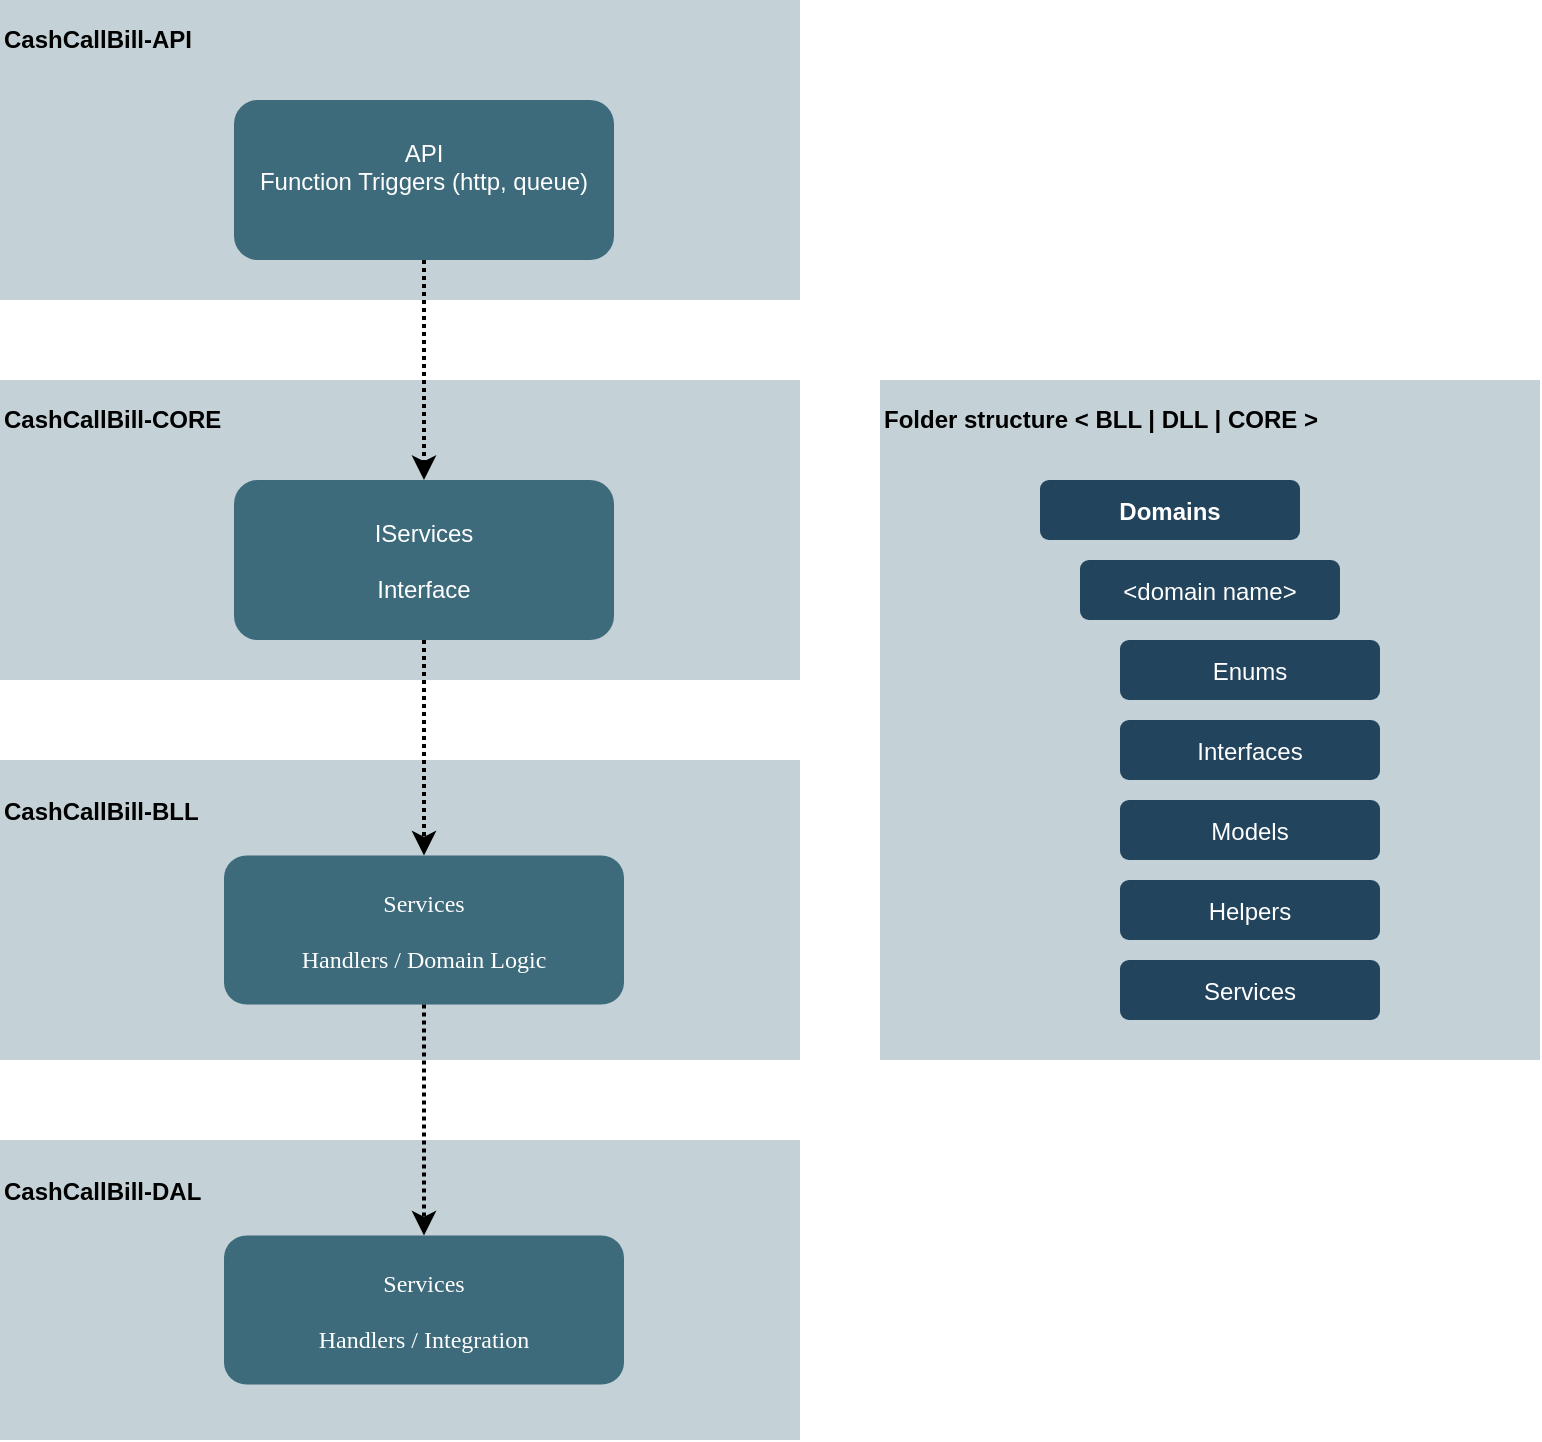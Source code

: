 <mxfile version="13.10.0" type="github">
  <diagram name="Page-1" id="2c0d36ab-eaac-3732-788b-9136903baeff">
    <mxGraphModel dx="1321" dy="624" grid="1" gridSize="10" guides="1" tooltips="1" connect="1" arrows="1" fold="1" page="1" pageScale="1.5" pageWidth="1169" pageHeight="827" background="#ffffff" math="0" shadow="0">
      <root>
        <mxCell id="0" />
        <mxCell id="1" parent="0" />
        <mxCell id="BOrQ3AjpW1lH5a_4WWRU-136" value="" style="opacity=30;fillColor=#3D6B7B;strokeColor=none;" parent="1" vertex="1">
          <mxGeometry x="640" y="40" width="400" height="150" as="geometry" />
        </mxCell>
        <mxCell id="122" value="" style="strokeColor=none;opacity=30;fillColor=#3D6B7B;" parent="1" vertex="1">
          <mxGeometry x="640" y="610" width="400" height="150" as="geometry" />
        </mxCell>
        <mxCell id="117" value="" style="opacity=30;fillColor=#3D6B7B;strokeColor=none;" parent="1" vertex="1">
          <mxGeometry x="640" y="230" width="400" height="150" as="geometry" />
        </mxCell>
        <mxCell id="2" value="API&#xa;Function Triggers (http, queue)&#xa;" style="rounded=1;gradientColor=none;fontColor=#FFFFFF;fontStyle=0;fontFamily=Helvetica;fontSize=12;fillColor=#3D6B7B;horizontal=1;spacingTop=0;spacing=2;strokeWidth=1;strokeColor=none;" parent="1" vertex="1">
          <mxGeometry x="757" y="90" width="190" height="80" as="geometry" />
        </mxCell>
        <mxCell id="12" value="IServices&#xa;&#xa;Interface" style="rounded=1;gradientColor=none;strokeColor=none;fontColor=#FFFFFF;fontStyle=0;fontFamily=Helvetica;fontSize=12;fillColor=#3D6B7B;" parent="1" vertex="1">
          <mxGeometry x="757" y="280" width="190" height="80" as="geometry" />
        </mxCell>
        <mxCell id="59" value="" style="edgeStyle=elbowEdgeStyle;elbow=vertical;strokeWidth=2;rounded=0;dashed=1;dashPattern=1 1;" parent="1" source="2" target="12" edge="1">
          <mxGeometry x="347" y="225.5" width="100" height="100" as="geometry">
            <mxPoint x="862.0" y="275.5" as="sourcePoint" />
            <mxPoint x="1467.0" y="345.5" as="targetPoint" />
          </mxGeometry>
        </mxCell>
        <mxCell id="BOrQ3AjpW1lH5a_4WWRU-123" value="CashCallBill-API" style="text;html=1;strokeColor=none;fillColor=none;align=left;verticalAlign=middle;whiteSpace=wrap;rounded=0;fontFamily=Helvetica;fontSize=12;fontStyle=1" parent="1" vertex="1">
          <mxGeometry x="640" y="50" width="120" height="20" as="geometry" />
        </mxCell>
        <mxCell id="BOrQ3AjpW1lH5a_4WWRU-124" value="CashCallBill-CORE" style="text;html=1;strokeColor=none;fillColor=none;align=left;verticalAlign=middle;whiteSpace=wrap;rounded=0;fontFamily=Helvetica;fontSize=12;fontStyle=1" parent="1" vertex="1">
          <mxGeometry x="640" y="240" width="120" height="20" as="geometry" />
        </mxCell>
        <mxCell id="123" value="" style="strokeColor=none;opacity=30;fillColor=#3D6B7B;" parent="1" vertex="1">
          <mxGeometry x="640" y="420" width="400" height="150" as="geometry" />
        </mxCell>
        <mxCell id="BOrQ3AjpW1lH5a_4WWRU-127" value="CashCallBill-BLL" style="text;html=1;strokeColor=none;fillColor=none;align=left;verticalAlign=middle;whiteSpace=wrap;rounded=0;fontFamily=Helvetica;fontSize=12;fontStyle=1" parent="1" vertex="1">
          <mxGeometry x="640" y="435.5" width="120" height="20" as="geometry" />
        </mxCell>
        <mxCell id="BOrQ3AjpW1lH5a_4WWRU-128" value="Services&#xa;&#xa;Handlers / Domain Logic" style="rounded=1;gradientColor=none;strokeColor=none;fontColor=#FFFFFF;fontStyle=0;fontFamily=Tahoma;fontSize=12;fillColor=#3D6B7B;" parent="1" vertex="1">
          <mxGeometry x="752" y="467.75" width="200" height="74.5" as="geometry" />
        </mxCell>
        <mxCell id="BOrQ3AjpW1lH5a_4WWRU-129" value="" style="edgeStyle=elbowEdgeStyle;elbow=vertical;strokeWidth=2;rounded=0;dashed=1;dashPattern=1 1;entryX=0.5;entryY=0;entryDx=0;entryDy=0;" parent="1" source="12" target="BOrQ3AjpW1lH5a_4WWRU-128" edge="1">
          <mxGeometry x="357" y="235.5" width="100" height="100" as="geometry">
            <mxPoint x="957" y="143" as="sourcePoint" />
            <mxPoint x="1180" y="430" as="targetPoint" />
          </mxGeometry>
        </mxCell>
        <mxCell id="BOrQ3AjpW1lH5a_4WWRU-132" value="CashCallBill-DAL" style="text;html=1;strokeColor=none;fillColor=none;align=left;verticalAlign=middle;whiteSpace=wrap;rounded=0;fontFamily=Helvetica;fontSize=12;fontStyle=1" parent="1" vertex="1">
          <mxGeometry x="640" y="625.5" width="120" height="20" as="geometry" />
        </mxCell>
        <mxCell id="BOrQ3AjpW1lH5a_4WWRU-133" value="Services&#xa;&#xa;Handlers / Integration" style="rounded=1;gradientColor=none;strokeColor=none;fontColor=#FFFFFF;fontStyle=0;fontFamily=Tahoma;fontSize=12;fillColor=#3D6B7B;" parent="1" vertex="1">
          <mxGeometry x="752" y="657.75" width="200" height="74.5" as="geometry" />
        </mxCell>
        <mxCell id="BOrQ3AjpW1lH5a_4WWRU-134" value="" style="edgeStyle=elbowEdgeStyle;elbow=vertical;strokeWidth=2;rounded=0;dashed=1;dashPattern=1 1;entryX=0.5;entryY=0;entryDx=0;entryDy=0;exitX=0.5;exitY=1;exitDx=0;exitDy=0;" parent="1" source="BOrQ3AjpW1lH5a_4WWRU-128" target="BOrQ3AjpW1lH5a_4WWRU-133" edge="1">
          <mxGeometry x="107" y="475.5" width="100" height="100" as="geometry">
            <mxPoint x="1090" y="610" as="sourcePoint" />
            <mxPoint x="590" y="750" as="targetPoint" />
          </mxGeometry>
        </mxCell>
        <mxCell id="BOrQ3AjpW1lH5a_4WWRU-144" value="" style="opacity=30;fillColor=#3D6B7B;strokeColor=none;" parent="1" vertex="1">
          <mxGeometry x="1080" y="230" width="330" height="340" as="geometry" />
        </mxCell>
        <mxCell id="BOrQ3AjpW1lH5a_4WWRU-145" value="Enums" style="rounded=1;gradientColor=none;strokeColor=none;fontStyle=0;fontFamily=Helvetica;fontSize=12;fillColor=#23445D;fontColor=#FFFFFF;" parent="1" vertex="1">
          <mxGeometry x="1200" y="360" width="130" height="30" as="geometry" />
        </mxCell>
        <mxCell id="BOrQ3AjpW1lH5a_4WWRU-146" value="Interfaces" style="rounded=1;gradientColor=none;strokeColor=none;fontStyle=0;fontFamily=Helvetica;fontSize=12;fillColor=#23445D;fontColor=#FFFFFF;" parent="1" vertex="1">
          <mxGeometry x="1200" y="400" width="130" height="30" as="geometry" />
        </mxCell>
        <mxCell id="BOrQ3AjpW1lH5a_4WWRU-147" value="Models" style="rounded=1;gradientColor=none;strokeColor=none;fontStyle=0;fontFamily=Helvetica;fontSize=12;fillColor=#23445D;fontColor=#FFFFFF;" parent="1" vertex="1">
          <mxGeometry x="1200" y="440" width="130" height="30" as="geometry" />
        </mxCell>
        <mxCell id="BOrQ3AjpW1lH5a_4WWRU-148" value="Helpers" style="rounded=1;gradientColor=none;strokeColor=none;fontStyle=0;fontFamily=Helvetica;fontSize=12;fillColor=#23445D;fontColor=#FFFFFF;" parent="1" vertex="1">
          <mxGeometry x="1200" y="480" width="130" height="30" as="geometry" />
        </mxCell>
        <mxCell id="BOrQ3AjpW1lH5a_4WWRU-149" value="Domains" style="rounded=1;gradientColor=none;strokeColor=none;fontStyle=1;fontFamily=Helvetica;fontSize=12;fillColor=#23445D;fontColor=#FFFFFF;" parent="1" vertex="1">
          <mxGeometry x="1160" y="280" width="130" height="30" as="geometry" />
        </mxCell>
        <mxCell id="BOrQ3AjpW1lH5a_4WWRU-150" value="&lt;domain name&gt;" style="rounded=1;gradientColor=none;strokeColor=none;fontStyle=0;fontFamily=Helvetica;fontSize=12;fillColor=#23445D;fontColor=#FFFFFF;" parent="1" vertex="1">
          <mxGeometry x="1180" y="320" width="130" height="30" as="geometry" />
        </mxCell>
        <mxCell id="BOrQ3AjpW1lH5a_4WWRU-151" value="Services" style="rounded=1;gradientColor=none;strokeColor=none;fontStyle=0;fontFamily=Helvetica;fontSize=12;fillColor=#23445D;fontColor=#FFFFFF;" parent="1" vertex="1">
          <mxGeometry x="1200" y="520" width="130" height="30" as="geometry" />
        </mxCell>
        <mxCell id="BOrQ3AjpW1lH5a_4WWRU-152" value="Folder structure &amp;lt; BLL | DLL | CORE &amp;gt;" style="text;html=1;strokeColor=none;fillColor=none;align=left;verticalAlign=middle;whiteSpace=wrap;rounded=0;fontFamily=Helvetica;fontSize=12;fontStyle=1" parent="1" vertex="1">
          <mxGeometry x="1080" y="240" width="230" height="20" as="geometry" />
        </mxCell>
      </root>
    </mxGraphModel>
  </diagram>
</mxfile>
